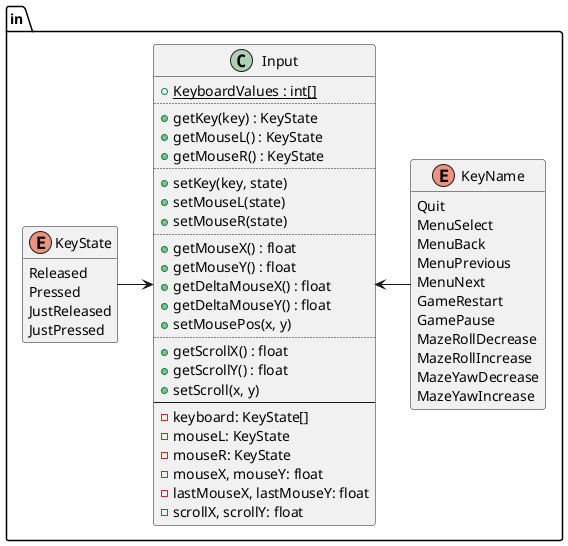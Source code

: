 @startuml
set separator ::

enum in::KeyState {
	Released
	Pressed
	JustReleased
	JustPressed
}
hide KeyState methods

enum in::KeyName {
	Quit
	MenuSelect
	MenuBack
	MenuPrevious
	MenuNext
	GameRestart
	GamePause
	MazeRollDecrease
	MazeRollIncrease
	MazeYawDecrease
	MazeYawIncrease
}
hide KeyName methods

class in::Input {
	{static} +KeyboardValues : int[]
	..
	+getKey(key) : KeyState
	+getMouseL() : KeyState
	+getMouseR() : KeyState
	..
	+setKey(key, state)
	+setMouseL(state)
	+setMouseR(state)
	..
	+getMouseX() : float
	+getMouseY() : float
	+getDeltaMouseX() : float
	+getDeltaMouseY() : float
	+setMousePos(x, y)
	..
	+getScrollX() : float
	+getScrollY() : float
	+setScroll(x, y)
	--
	-keyboard: KeyState[]
	-mouseL: KeyState
	-mouseR: KeyState
	-mouseX, mouseY: float
	-lastMouseX, lastMouseY: float
	-scrollX, scrollY: float
}

Input <-left- KeyState
Input <-right- KeyName

@enduml
